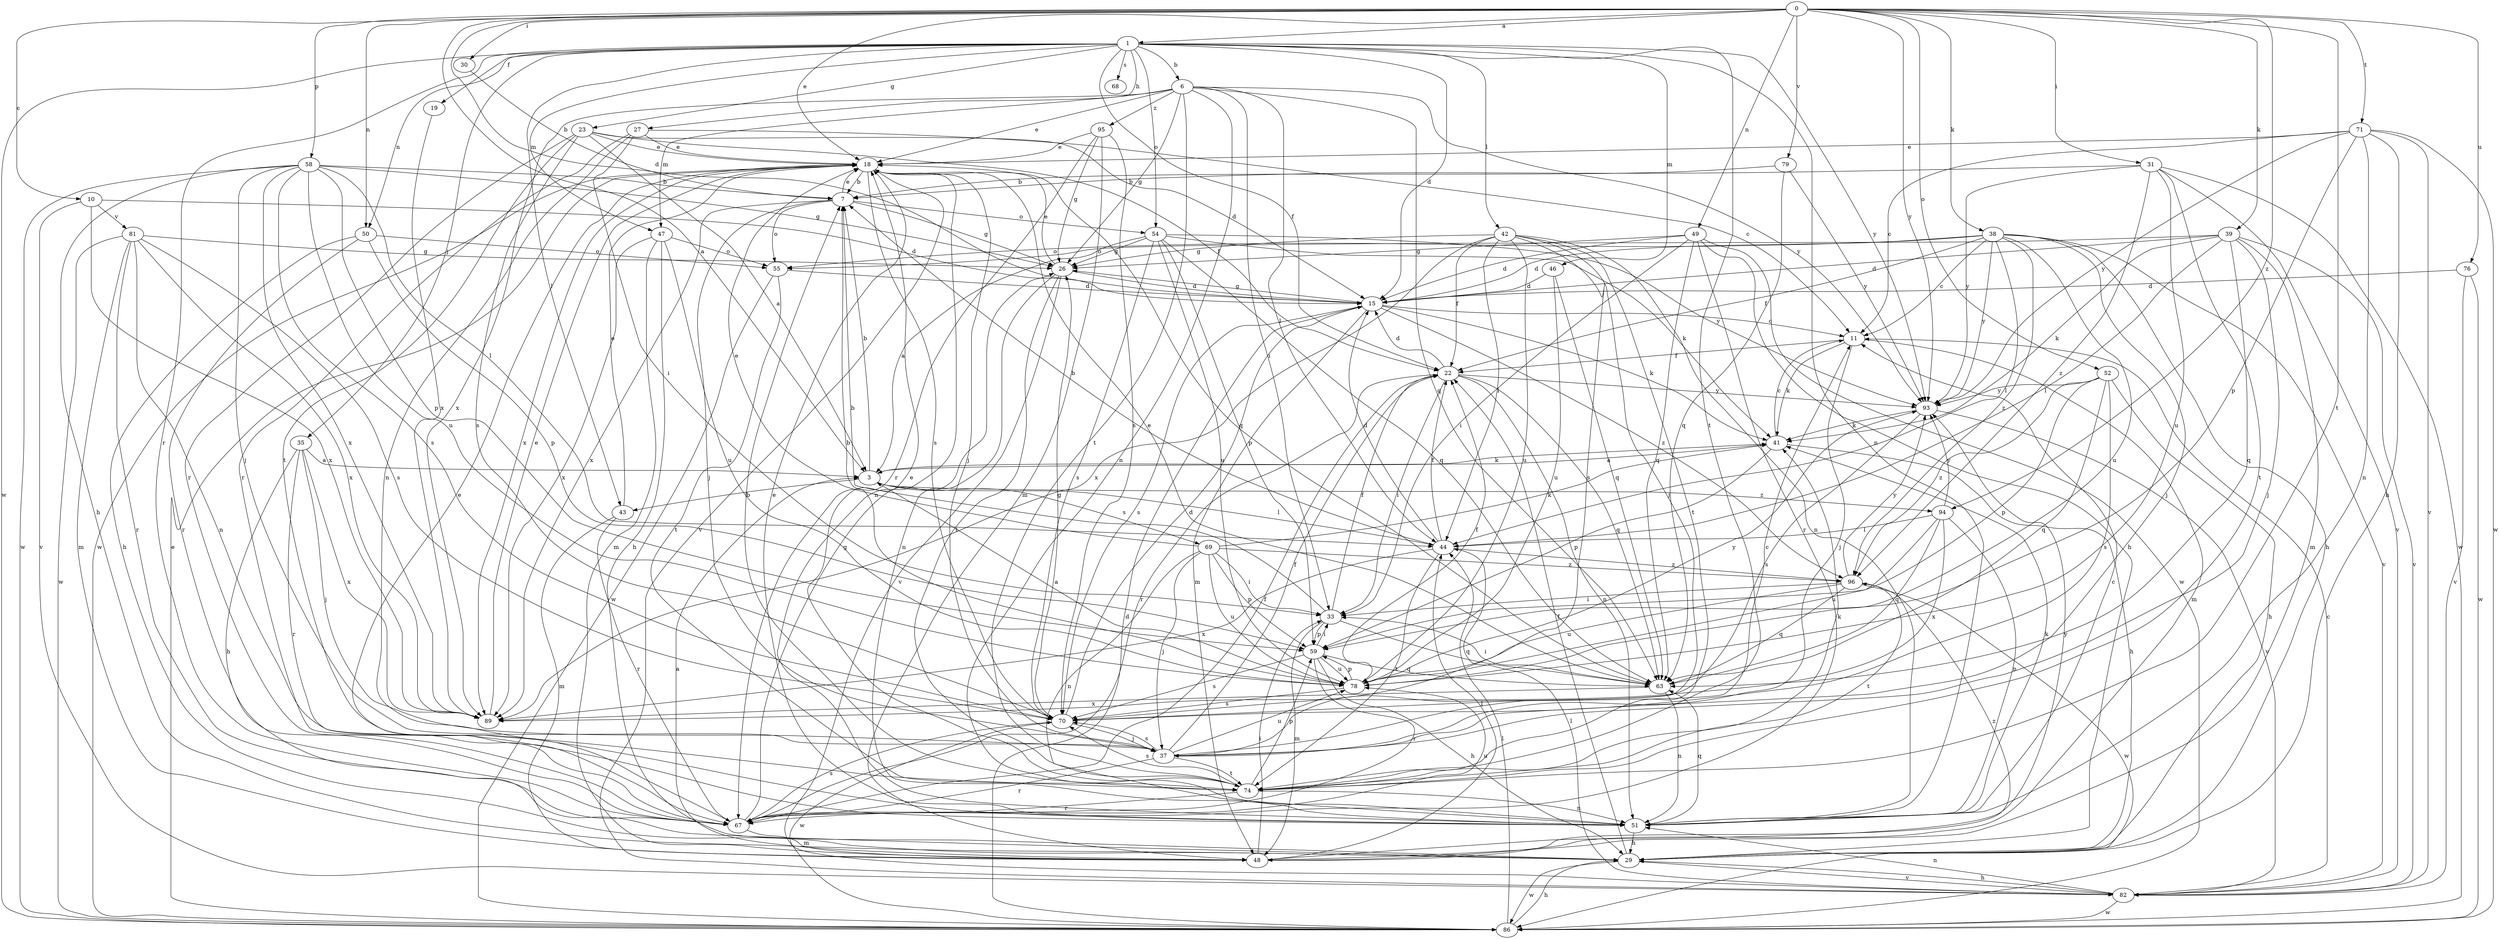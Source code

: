 strict digraph  {
0;
1;
3;
6;
7;
10;
11;
15;
18;
19;
22;
23;
26;
27;
29;
30;
31;
33;
35;
37;
38;
39;
41;
42;
43;
44;
46;
47;
48;
49;
50;
51;
52;
54;
55;
58;
59;
63;
67;
68;
69;
70;
71;
74;
76;
78;
79;
81;
82;
86;
89;
93;
94;
95;
96;
0 -> 1  [label=a];
0 -> 3  [label=a];
0 -> 10  [label=c];
0 -> 15  [label=d];
0 -> 18  [label=e];
0 -> 30  [label=i];
0 -> 31  [label=i];
0 -> 38  [label=k];
0 -> 39  [label=k];
0 -> 49  [label=n];
0 -> 50  [label=n];
0 -> 52  [label=o];
0 -> 58  [label=p];
0 -> 71  [label=t];
0 -> 74  [label=t];
0 -> 76  [label=u];
0 -> 79  [label=v];
0 -> 93  [label=y];
0 -> 94  [label=z];
1 -> 6  [label=b];
1 -> 15  [label=d];
1 -> 19  [label=f];
1 -> 22  [label=f];
1 -> 23  [label=g];
1 -> 27  [label=h];
1 -> 35  [label=j];
1 -> 42  [label=l];
1 -> 43  [label=l];
1 -> 46  [label=m];
1 -> 47  [label=m];
1 -> 50  [label=n];
1 -> 51  [label=n];
1 -> 54  [label=o];
1 -> 67  [label=r];
1 -> 68  [label=s];
1 -> 74  [label=t];
1 -> 86  [label=w];
1 -> 93  [label=y];
3 -> 7  [label=b];
3 -> 41  [label=k];
3 -> 43  [label=l];
3 -> 44  [label=l];
3 -> 69  [label=s];
3 -> 94  [label=z];
6 -> 18  [label=e];
6 -> 26  [label=g];
6 -> 33  [label=i];
6 -> 44  [label=l];
6 -> 47  [label=m];
6 -> 51  [label=n];
6 -> 63  [label=q];
6 -> 74  [label=t];
6 -> 89  [label=x];
6 -> 93  [label=y];
6 -> 95  [label=z];
7 -> 18  [label=e];
7 -> 26  [label=g];
7 -> 37  [label=j];
7 -> 54  [label=o];
7 -> 55  [label=o];
7 -> 89  [label=x];
10 -> 15  [label=d];
10 -> 81  [label=v];
10 -> 82  [label=v];
10 -> 89  [label=x];
11 -> 22  [label=f];
11 -> 37  [label=j];
11 -> 41  [label=k];
11 -> 48  [label=m];
15 -> 11  [label=c];
15 -> 26  [label=g];
15 -> 41  [label=k];
15 -> 48  [label=m];
15 -> 70  [label=s];
15 -> 96  [label=z];
18 -> 7  [label=b];
18 -> 37  [label=j];
18 -> 51  [label=n];
18 -> 63  [label=q];
18 -> 70  [label=s];
18 -> 82  [label=v];
18 -> 86  [label=w];
18 -> 89  [label=x];
19 -> 89  [label=x];
22 -> 15  [label=d];
22 -> 33  [label=i];
22 -> 51  [label=n];
22 -> 63  [label=q];
22 -> 67  [label=r];
22 -> 93  [label=y];
23 -> 3  [label=a];
23 -> 15  [label=d];
23 -> 18  [label=e];
23 -> 22  [label=f];
23 -> 67  [label=r];
23 -> 70  [label=s];
23 -> 74  [label=t];
26 -> 15  [label=d];
26 -> 18  [label=e];
26 -> 51  [label=n];
26 -> 74  [label=t];
26 -> 82  [label=v];
27 -> 11  [label=c];
27 -> 18  [label=e];
27 -> 33  [label=i];
27 -> 51  [label=n];
27 -> 67  [label=r];
29 -> 22  [label=f];
29 -> 82  [label=v];
29 -> 86  [label=w];
30 -> 7  [label=b];
31 -> 7  [label=b];
31 -> 74  [label=t];
31 -> 78  [label=u];
31 -> 82  [label=v];
31 -> 86  [label=w];
31 -> 93  [label=y];
31 -> 96  [label=z];
33 -> 7  [label=b];
33 -> 22  [label=f];
33 -> 48  [label=m];
33 -> 59  [label=p];
33 -> 63  [label=q];
35 -> 3  [label=a];
35 -> 29  [label=h];
35 -> 37  [label=j];
35 -> 67  [label=r];
35 -> 89  [label=x];
37 -> 11  [label=c];
37 -> 22  [label=f];
37 -> 67  [label=r];
37 -> 70  [label=s];
37 -> 74  [label=t];
37 -> 78  [label=u];
38 -> 11  [label=c];
38 -> 15  [label=d];
38 -> 22  [label=f];
38 -> 29  [label=h];
38 -> 37  [label=j];
38 -> 44  [label=l];
38 -> 55  [label=o];
38 -> 78  [label=u];
38 -> 82  [label=v];
38 -> 93  [label=y];
38 -> 96  [label=z];
39 -> 15  [label=d];
39 -> 37  [label=j];
39 -> 41  [label=k];
39 -> 44  [label=l];
39 -> 48  [label=m];
39 -> 55  [label=o];
39 -> 63  [label=q];
39 -> 82  [label=v];
41 -> 3  [label=a];
41 -> 11  [label=c];
41 -> 29  [label=h];
41 -> 59  [label=p];
42 -> 22  [label=f];
42 -> 26  [label=g];
42 -> 37  [label=j];
42 -> 44  [label=l];
42 -> 51  [label=n];
42 -> 70  [label=s];
42 -> 74  [label=t];
42 -> 78  [label=u];
42 -> 89  [label=x];
43 -> 18  [label=e];
43 -> 48  [label=m];
43 -> 67  [label=r];
44 -> 7  [label=b];
44 -> 15  [label=d];
44 -> 22  [label=f];
44 -> 74  [label=t];
44 -> 89  [label=x];
44 -> 96  [label=z];
46 -> 15  [label=d];
46 -> 63  [label=q];
46 -> 78  [label=u];
47 -> 29  [label=h];
47 -> 48  [label=m];
47 -> 55  [label=o];
47 -> 78  [label=u];
47 -> 89  [label=x];
48 -> 3  [label=a];
48 -> 33  [label=i];
48 -> 44  [label=l];
48 -> 93  [label=y];
48 -> 96  [label=z];
49 -> 15  [label=d];
49 -> 26  [label=g];
49 -> 29  [label=h];
49 -> 33  [label=i];
49 -> 63  [label=q];
49 -> 67  [label=r];
49 -> 86  [label=w];
50 -> 29  [label=h];
50 -> 55  [label=o];
50 -> 59  [label=p];
50 -> 67  [label=r];
51 -> 11  [label=c];
51 -> 18  [label=e];
51 -> 29  [label=h];
51 -> 41  [label=k];
51 -> 63  [label=q];
52 -> 29  [label=h];
52 -> 59  [label=p];
52 -> 63  [label=q];
52 -> 70  [label=s];
52 -> 93  [label=y];
52 -> 96  [label=z];
54 -> 3  [label=a];
54 -> 26  [label=g];
54 -> 41  [label=k];
54 -> 59  [label=p];
54 -> 63  [label=q];
54 -> 70  [label=s];
54 -> 78  [label=u];
54 -> 93  [label=y];
55 -> 15  [label=d];
55 -> 74  [label=t];
55 -> 86  [label=w];
58 -> 7  [label=b];
58 -> 26  [label=g];
58 -> 29  [label=h];
58 -> 37  [label=j];
58 -> 44  [label=l];
58 -> 59  [label=p];
58 -> 70  [label=s];
58 -> 78  [label=u];
58 -> 86  [label=w];
58 -> 89  [label=x];
59 -> 29  [label=h];
59 -> 33  [label=i];
59 -> 63  [label=q];
59 -> 67  [label=r];
59 -> 70  [label=s];
59 -> 78  [label=u];
63 -> 18  [label=e];
63 -> 33  [label=i];
63 -> 51  [label=n];
63 -> 89  [label=x];
67 -> 18  [label=e];
67 -> 22  [label=f];
67 -> 26  [label=g];
67 -> 48  [label=m];
67 -> 70  [label=s];
67 -> 78  [label=u];
69 -> 18  [label=e];
69 -> 33  [label=i];
69 -> 37  [label=j];
69 -> 41  [label=k];
69 -> 51  [label=n];
69 -> 59  [label=p];
69 -> 78  [label=u];
69 -> 96  [label=z];
70 -> 15  [label=d];
70 -> 26  [label=g];
70 -> 37  [label=j];
70 -> 86  [label=w];
71 -> 11  [label=c];
71 -> 18  [label=e];
71 -> 29  [label=h];
71 -> 51  [label=n];
71 -> 59  [label=p];
71 -> 82  [label=v];
71 -> 86  [label=w];
71 -> 93  [label=y];
74 -> 7  [label=b];
74 -> 18  [label=e];
74 -> 41  [label=k];
74 -> 51  [label=n];
74 -> 59  [label=p];
74 -> 67  [label=r];
74 -> 70  [label=s];
76 -> 15  [label=d];
76 -> 82  [label=v];
76 -> 86  [label=w];
78 -> 3  [label=a];
78 -> 7  [label=b];
78 -> 22  [label=f];
78 -> 59  [label=p];
78 -> 70  [label=s];
78 -> 93  [label=y];
79 -> 7  [label=b];
79 -> 63  [label=q];
79 -> 93  [label=y];
81 -> 26  [label=g];
81 -> 48  [label=m];
81 -> 51  [label=n];
81 -> 67  [label=r];
81 -> 70  [label=s];
81 -> 86  [label=w];
81 -> 89  [label=x];
82 -> 11  [label=c];
82 -> 29  [label=h];
82 -> 44  [label=l];
82 -> 51  [label=n];
82 -> 86  [label=w];
86 -> 15  [label=d];
86 -> 18  [label=e];
86 -> 29  [label=h];
86 -> 44  [label=l];
89 -> 18  [label=e];
93 -> 41  [label=k];
93 -> 70  [label=s];
93 -> 82  [label=v];
94 -> 44  [label=l];
94 -> 51  [label=n];
94 -> 63  [label=q];
94 -> 78  [label=u];
94 -> 89  [label=x];
94 -> 93  [label=y];
95 -> 18  [label=e];
95 -> 26  [label=g];
95 -> 48  [label=m];
95 -> 67  [label=r];
95 -> 70  [label=s];
96 -> 33  [label=i];
96 -> 63  [label=q];
96 -> 74  [label=t];
96 -> 78  [label=u];
96 -> 86  [label=w];
96 -> 93  [label=y];
}
